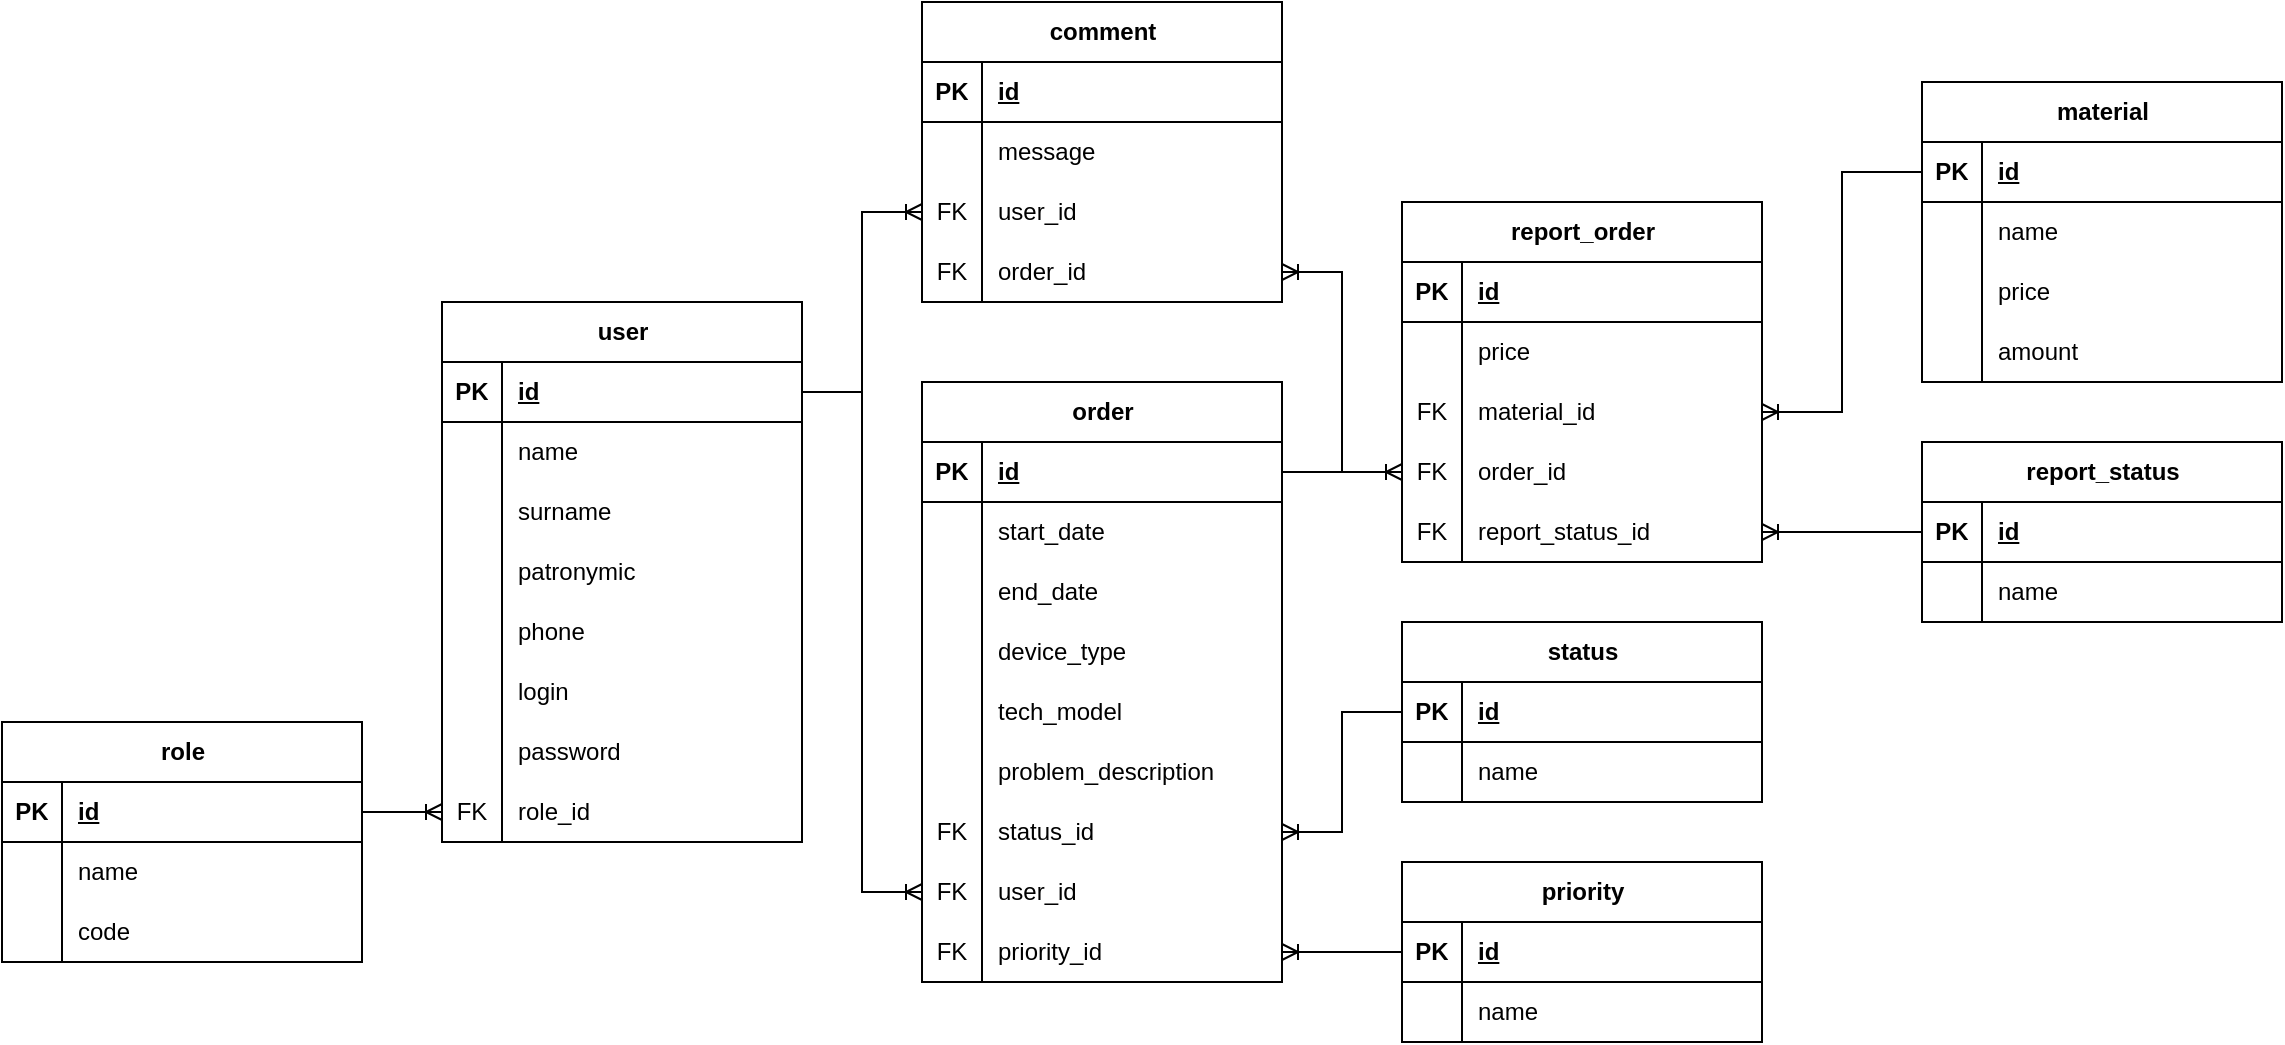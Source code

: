 <mxfile version="24.4.6" type="device" pages="3">
  <diagram id="Tg3g7S5Jcqq7kGiZQCCC" name="Логическая модель (ER)">
    <mxGraphModel dx="3037" dy="3084" grid="1" gridSize="10" guides="1" tooltips="1" connect="1" arrows="1" fold="1" page="1" pageScale="1" pageWidth="827" pageHeight="1169" math="0" shadow="0">
      <root>
        <mxCell id="0" />
        <mxCell id="1" parent="0" />
        <mxCell id="dqAtnIHSte1YufDKMeZw-130" value="user" style="shape=table;startSize=30;container=1;collapsible=1;childLayout=tableLayout;fixedRows=1;rowLines=0;fontStyle=1;align=center;resizeLast=1;html=1;" vertex="1" parent="1">
          <mxGeometry x="-1220" y="-1920" width="180" height="270.0" as="geometry" />
        </mxCell>
        <mxCell id="dqAtnIHSte1YufDKMeZw-131" value="" style="shape=tableRow;horizontal=0;startSize=0;swimlaneHead=0;swimlaneBody=0;fillColor=none;collapsible=0;dropTarget=0;points=[[0,0.5],[1,0.5]];portConstraint=eastwest;top=0;left=0;right=0;bottom=1;" vertex="1" parent="dqAtnIHSte1YufDKMeZw-130">
          <mxGeometry y="30" width="180" height="30" as="geometry" />
        </mxCell>
        <mxCell id="dqAtnIHSte1YufDKMeZw-132" value="PK" style="shape=partialRectangle;connectable=0;fillColor=none;top=0;left=0;bottom=0;right=0;fontStyle=1;overflow=hidden;whiteSpace=wrap;html=1;" vertex="1" parent="dqAtnIHSte1YufDKMeZw-131">
          <mxGeometry width="30" height="30" as="geometry">
            <mxRectangle width="30" height="30" as="alternateBounds" />
          </mxGeometry>
        </mxCell>
        <mxCell id="dqAtnIHSte1YufDKMeZw-133" value="id" style="shape=partialRectangle;connectable=0;fillColor=none;top=0;left=0;bottom=0;right=0;align=left;spacingLeft=6;fontStyle=5;overflow=hidden;whiteSpace=wrap;html=1;" vertex="1" parent="dqAtnIHSte1YufDKMeZw-131">
          <mxGeometry x="30" width="150" height="30" as="geometry">
            <mxRectangle width="150" height="30" as="alternateBounds" />
          </mxGeometry>
        </mxCell>
        <mxCell id="dqAtnIHSte1YufDKMeZw-134" value="" style="shape=tableRow;horizontal=0;startSize=0;swimlaneHead=0;swimlaneBody=0;fillColor=none;collapsible=0;dropTarget=0;points=[[0,0.5],[1,0.5]];portConstraint=eastwest;top=0;left=0;right=0;bottom=0;" vertex="1" parent="dqAtnIHSte1YufDKMeZw-130">
          <mxGeometry y="60" width="180" height="30" as="geometry" />
        </mxCell>
        <mxCell id="dqAtnIHSte1YufDKMeZw-135" value="" style="shape=partialRectangle;connectable=0;fillColor=none;top=0;left=0;bottom=0;right=0;editable=1;overflow=hidden;whiteSpace=wrap;html=1;" vertex="1" parent="dqAtnIHSte1YufDKMeZw-134">
          <mxGeometry width="30" height="30" as="geometry">
            <mxRectangle width="30" height="30" as="alternateBounds" />
          </mxGeometry>
        </mxCell>
        <mxCell id="dqAtnIHSte1YufDKMeZw-136" value="name" style="shape=partialRectangle;connectable=0;fillColor=none;top=0;left=0;bottom=0;right=0;align=left;spacingLeft=6;overflow=hidden;whiteSpace=wrap;html=1;" vertex="1" parent="dqAtnIHSte1YufDKMeZw-134">
          <mxGeometry x="30" width="150" height="30" as="geometry">
            <mxRectangle width="150" height="30" as="alternateBounds" />
          </mxGeometry>
        </mxCell>
        <mxCell id="dqAtnIHSte1YufDKMeZw-137" value="" style="shape=tableRow;horizontal=0;startSize=0;swimlaneHead=0;swimlaneBody=0;fillColor=none;collapsible=0;dropTarget=0;points=[[0,0.5],[1,0.5]];portConstraint=eastwest;top=0;left=0;right=0;bottom=0;" vertex="1" parent="dqAtnIHSte1YufDKMeZw-130">
          <mxGeometry y="90" width="180" height="30" as="geometry" />
        </mxCell>
        <mxCell id="dqAtnIHSte1YufDKMeZw-138" value="" style="shape=partialRectangle;connectable=0;fillColor=none;top=0;left=0;bottom=0;right=0;editable=1;overflow=hidden;whiteSpace=wrap;html=1;" vertex="1" parent="dqAtnIHSte1YufDKMeZw-137">
          <mxGeometry width="30" height="30" as="geometry">
            <mxRectangle width="30" height="30" as="alternateBounds" />
          </mxGeometry>
        </mxCell>
        <mxCell id="dqAtnIHSte1YufDKMeZw-139" value="surname" style="shape=partialRectangle;connectable=0;fillColor=none;top=0;left=0;bottom=0;right=0;align=left;spacingLeft=6;overflow=hidden;whiteSpace=wrap;html=1;" vertex="1" parent="dqAtnIHSte1YufDKMeZw-137">
          <mxGeometry x="30" width="150" height="30" as="geometry">
            <mxRectangle width="150" height="30" as="alternateBounds" />
          </mxGeometry>
        </mxCell>
        <mxCell id="dqAtnIHSte1YufDKMeZw-140" value="" style="shape=tableRow;horizontal=0;startSize=0;swimlaneHead=0;swimlaneBody=0;fillColor=none;collapsible=0;dropTarget=0;points=[[0,0.5],[1,0.5]];portConstraint=eastwest;top=0;left=0;right=0;bottom=0;" vertex="1" parent="dqAtnIHSte1YufDKMeZw-130">
          <mxGeometry y="120" width="180" height="30" as="geometry" />
        </mxCell>
        <mxCell id="dqAtnIHSte1YufDKMeZw-141" value="" style="shape=partialRectangle;connectable=0;fillColor=none;top=0;left=0;bottom=0;right=0;editable=1;overflow=hidden;whiteSpace=wrap;html=1;" vertex="1" parent="dqAtnIHSte1YufDKMeZw-140">
          <mxGeometry width="30" height="30" as="geometry">
            <mxRectangle width="30" height="30" as="alternateBounds" />
          </mxGeometry>
        </mxCell>
        <mxCell id="dqAtnIHSte1YufDKMeZw-142" value="patronymic" style="shape=partialRectangle;connectable=0;fillColor=none;top=0;left=0;bottom=0;right=0;align=left;spacingLeft=6;overflow=hidden;whiteSpace=wrap;html=1;" vertex="1" parent="dqAtnIHSte1YufDKMeZw-140">
          <mxGeometry x="30" width="150" height="30" as="geometry">
            <mxRectangle width="150" height="30" as="alternateBounds" />
          </mxGeometry>
        </mxCell>
        <mxCell id="dqAtnIHSte1YufDKMeZw-143" style="shape=tableRow;horizontal=0;startSize=0;swimlaneHead=0;swimlaneBody=0;fillColor=none;collapsible=0;dropTarget=0;points=[[0,0.5],[1,0.5]];portConstraint=eastwest;top=0;left=0;right=0;bottom=0;" vertex="1" parent="dqAtnIHSte1YufDKMeZw-130">
          <mxGeometry y="150" width="180" height="30" as="geometry" />
        </mxCell>
        <mxCell id="dqAtnIHSte1YufDKMeZw-144" style="shape=partialRectangle;connectable=0;fillColor=none;top=0;left=0;bottom=0;right=0;editable=1;overflow=hidden;whiteSpace=wrap;html=1;" vertex="1" parent="dqAtnIHSte1YufDKMeZw-143">
          <mxGeometry width="30" height="30" as="geometry">
            <mxRectangle width="30" height="30" as="alternateBounds" />
          </mxGeometry>
        </mxCell>
        <mxCell id="dqAtnIHSte1YufDKMeZw-145" value="phone" style="shape=partialRectangle;connectable=0;fillColor=none;top=0;left=0;bottom=0;right=0;align=left;spacingLeft=6;overflow=hidden;whiteSpace=wrap;html=1;" vertex="1" parent="dqAtnIHSte1YufDKMeZw-143">
          <mxGeometry x="30" width="150" height="30" as="geometry">
            <mxRectangle width="150" height="30" as="alternateBounds" />
          </mxGeometry>
        </mxCell>
        <mxCell id="dqAtnIHSte1YufDKMeZw-158" style="shape=tableRow;horizontal=0;startSize=0;swimlaneHead=0;swimlaneBody=0;fillColor=none;collapsible=0;dropTarget=0;points=[[0,0.5],[1,0.5]];portConstraint=eastwest;top=0;left=0;right=0;bottom=0;" vertex="1" parent="dqAtnIHSte1YufDKMeZw-130">
          <mxGeometry y="180" width="180" height="30" as="geometry" />
        </mxCell>
        <mxCell id="dqAtnIHSte1YufDKMeZw-159" style="shape=partialRectangle;connectable=0;fillColor=none;top=0;left=0;bottom=0;right=0;editable=1;overflow=hidden;whiteSpace=wrap;html=1;" vertex="1" parent="dqAtnIHSte1YufDKMeZw-158">
          <mxGeometry width="30" height="30" as="geometry">
            <mxRectangle width="30" height="30" as="alternateBounds" />
          </mxGeometry>
        </mxCell>
        <mxCell id="dqAtnIHSte1YufDKMeZw-160" value="login" style="shape=partialRectangle;connectable=0;fillColor=none;top=0;left=0;bottom=0;right=0;align=left;spacingLeft=6;overflow=hidden;whiteSpace=wrap;html=1;" vertex="1" parent="dqAtnIHSte1YufDKMeZw-158">
          <mxGeometry x="30" width="150" height="30" as="geometry">
            <mxRectangle width="150" height="30" as="alternateBounds" />
          </mxGeometry>
        </mxCell>
        <mxCell id="dqAtnIHSte1YufDKMeZw-149" style="shape=tableRow;horizontal=0;startSize=0;swimlaneHead=0;swimlaneBody=0;fillColor=none;collapsible=0;dropTarget=0;points=[[0,0.5],[1,0.5]];portConstraint=eastwest;top=0;left=0;right=0;bottom=0;" vertex="1" parent="dqAtnIHSte1YufDKMeZw-130">
          <mxGeometry y="210" width="180" height="30" as="geometry" />
        </mxCell>
        <mxCell id="dqAtnIHSte1YufDKMeZw-150" style="shape=partialRectangle;connectable=0;fillColor=none;top=0;left=0;bottom=0;right=0;editable=1;overflow=hidden;whiteSpace=wrap;html=1;" vertex="1" parent="dqAtnIHSte1YufDKMeZw-149">
          <mxGeometry width="30" height="30" as="geometry">
            <mxRectangle width="30" height="30" as="alternateBounds" />
          </mxGeometry>
        </mxCell>
        <mxCell id="dqAtnIHSte1YufDKMeZw-151" value="password" style="shape=partialRectangle;connectable=0;fillColor=none;top=0;left=0;bottom=0;right=0;align=left;spacingLeft=6;overflow=hidden;whiteSpace=wrap;html=1;" vertex="1" parent="dqAtnIHSte1YufDKMeZw-149">
          <mxGeometry x="30" width="150" height="30" as="geometry">
            <mxRectangle width="150" height="30" as="alternateBounds" />
          </mxGeometry>
        </mxCell>
        <mxCell id="dqAtnIHSte1YufDKMeZw-152" style="shape=tableRow;horizontal=0;startSize=0;swimlaneHead=0;swimlaneBody=0;fillColor=none;collapsible=0;dropTarget=0;points=[[0,0.5],[1,0.5]];portConstraint=eastwest;top=0;left=0;right=0;bottom=0;" vertex="1" parent="dqAtnIHSte1YufDKMeZw-130">
          <mxGeometry y="240" width="180" height="30" as="geometry" />
        </mxCell>
        <mxCell id="dqAtnIHSte1YufDKMeZw-153" value="FK" style="shape=partialRectangle;connectable=0;fillColor=none;top=0;left=0;bottom=0;right=0;editable=1;overflow=hidden;whiteSpace=wrap;html=1;" vertex="1" parent="dqAtnIHSte1YufDKMeZw-152">
          <mxGeometry width="30" height="30" as="geometry">
            <mxRectangle width="30" height="30" as="alternateBounds" />
          </mxGeometry>
        </mxCell>
        <mxCell id="dqAtnIHSte1YufDKMeZw-154" value="role_id" style="shape=partialRectangle;connectable=0;fillColor=none;top=0;left=0;bottom=0;right=0;align=left;spacingLeft=6;overflow=hidden;whiteSpace=wrap;html=1;" vertex="1" parent="dqAtnIHSte1YufDKMeZw-152">
          <mxGeometry x="30" width="150" height="30" as="geometry">
            <mxRectangle width="150" height="30" as="alternateBounds" />
          </mxGeometry>
        </mxCell>
        <mxCell id="dqAtnIHSte1YufDKMeZw-161" value="role" style="shape=table;startSize=30;container=1;collapsible=1;childLayout=tableLayout;fixedRows=1;rowLines=0;fontStyle=1;align=center;resizeLast=1;html=1;" vertex="1" parent="1">
          <mxGeometry x="-1440" y="-1710" width="180" height="120" as="geometry" />
        </mxCell>
        <mxCell id="dqAtnIHSte1YufDKMeZw-162" value="" style="shape=tableRow;horizontal=0;startSize=0;swimlaneHead=0;swimlaneBody=0;fillColor=none;collapsible=0;dropTarget=0;points=[[0,0.5],[1,0.5]];portConstraint=eastwest;top=0;left=0;right=0;bottom=1;" vertex="1" parent="dqAtnIHSte1YufDKMeZw-161">
          <mxGeometry y="30" width="180" height="30" as="geometry" />
        </mxCell>
        <mxCell id="dqAtnIHSte1YufDKMeZw-163" value="PK" style="shape=partialRectangle;connectable=0;fillColor=none;top=0;left=0;bottom=0;right=0;fontStyle=1;overflow=hidden;whiteSpace=wrap;html=1;" vertex="1" parent="dqAtnIHSte1YufDKMeZw-162">
          <mxGeometry width="30" height="30" as="geometry">
            <mxRectangle width="30" height="30" as="alternateBounds" />
          </mxGeometry>
        </mxCell>
        <mxCell id="dqAtnIHSte1YufDKMeZw-164" value="id" style="shape=partialRectangle;connectable=0;fillColor=none;top=0;left=0;bottom=0;right=0;align=left;spacingLeft=6;fontStyle=5;overflow=hidden;whiteSpace=wrap;html=1;" vertex="1" parent="dqAtnIHSte1YufDKMeZw-162">
          <mxGeometry x="30" width="150" height="30" as="geometry">
            <mxRectangle width="150" height="30" as="alternateBounds" />
          </mxGeometry>
        </mxCell>
        <mxCell id="dqAtnIHSte1YufDKMeZw-165" value="" style="shape=tableRow;horizontal=0;startSize=0;swimlaneHead=0;swimlaneBody=0;fillColor=none;collapsible=0;dropTarget=0;points=[[0,0.5],[1,0.5]];portConstraint=eastwest;top=0;left=0;right=0;bottom=0;" vertex="1" parent="dqAtnIHSte1YufDKMeZw-161">
          <mxGeometry y="60" width="180" height="30" as="geometry" />
        </mxCell>
        <mxCell id="dqAtnIHSte1YufDKMeZw-166" value="" style="shape=partialRectangle;connectable=0;fillColor=none;top=0;left=0;bottom=0;right=0;editable=1;overflow=hidden;whiteSpace=wrap;html=1;" vertex="1" parent="dqAtnIHSte1YufDKMeZw-165">
          <mxGeometry width="30" height="30" as="geometry">
            <mxRectangle width="30" height="30" as="alternateBounds" />
          </mxGeometry>
        </mxCell>
        <mxCell id="dqAtnIHSte1YufDKMeZw-167" value="name" style="shape=partialRectangle;connectable=0;fillColor=none;top=0;left=0;bottom=0;right=0;align=left;spacingLeft=6;overflow=hidden;whiteSpace=wrap;html=1;" vertex="1" parent="dqAtnIHSte1YufDKMeZw-165">
          <mxGeometry x="30" width="150" height="30" as="geometry">
            <mxRectangle width="150" height="30" as="alternateBounds" />
          </mxGeometry>
        </mxCell>
        <mxCell id="dqAtnIHSte1YufDKMeZw-168" style="shape=tableRow;horizontal=0;startSize=0;swimlaneHead=0;swimlaneBody=0;fillColor=none;collapsible=0;dropTarget=0;points=[[0,0.5],[1,0.5]];portConstraint=eastwest;top=0;left=0;right=0;bottom=0;" vertex="1" parent="dqAtnIHSte1YufDKMeZw-161">
          <mxGeometry y="90" width="180" height="30" as="geometry" />
        </mxCell>
        <mxCell id="dqAtnIHSte1YufDKMeZw-169" style="shape=partialRectangle;connectable=0;fillColor=none;top=0;left=0;bottom=0;right=0;editable=1;overflow=hidden;whiteSpace=wrap;html=1;" vertex="1" parent="dqAtnIHSte1YufDKMeZw-168">
          <mxGeometry width="30" height="30" as="geometry">
            <mxRectangle width="30" height="30" as="alternateBounds" />
          </mxGeometry>
        </mxCell>
        <mxCell id="dqAtnIHSte1YufDKMeZw-170" value="code" style="shape=partialRectangle;connectable=0;fillColor=none;top=0;left=0;bottom=0;right=0;align=left;spacingLeft=6;overflow=hidden;whiteSpace=wrap;html=1;" vertex="1" parent="dqAtnIHSte1YufDKMeZw-168">
          <mxGeometry x="30" width="150" height="30" as="geometry">
            <mxRectangle width="150" height="30" as="alternateBounds" />
          </mxGeometry>
        </mxCell>
        <mxCell id="dqAtnIHSte1YufDKMeZw-171" value="comment" style="shape=table;startSize=30;container=1;collapsible=1;childLayout=tableLayout;fixedRows=1;rowLines=0;fontStyle=1;align=center;resizeLast=1;html=1;" vertex="1" parent="1">
          <mxGeometry x="-980" y="-2070" width="180" height="150" as="geometry" />
        </mxCell>
        <mxCell id="dqAtnIHSte1YufDKMeZw-172" value="" style="shape=tableRow;horizontal=0;startSize=0;swimlaneHead=0;swimlaneBody=0;fillColor=none;collapsible=0;dropTarget=0;points=[[0,0.5],[1,0.5]];portConstraint=eastwest;top=0;left=0;right=0;bottom=1;" vertex="1" parent="dqAtnIHSte1YufDKMeZw-171">
          <mxGeometry y="30" width="180" height="30" as="geometry" />
        </mxCell>
        <mxCell id="dqAtnIHSte1YufDKMeZw-173" value="PK" style="shape=partialRectangle;connectable=0;fillColor=none;top=0;left=0;bottom=0;right=0;fontStyle=1;overflow=hidden;whiteSpace=wrap;html=1;" vertex="1" parent="dqAtnIHSte1YufDKMeZw-172">
          <mxGeometry width="30" height="30" as="geometry">
            <mxRectangle width="30" height="30" as="alternateBounds" />
          </mxGeometry>
        </mxCell>
        <mxCell id="dqAtnIHSte1YufDKMeZw-174" value="id" style="shape=partialRectangle;connectable=0;fillColor=none;top=0;left=0;bottom=0;right=0;align=left;spacingLeft=6;fontStyle=5;overflow=hidden;whiteSpace=wrap;html=1;" vertex="1" parent="dqAtnIHSte1YufDKMeZw-172">
          <mxGeometry x="30" width="150" height="30" as="geometry">
            <mxRectangle width="150" height="30" as="alternateBounds" />
          </mxGeometry>
        </mxCell>
        <mxCell id="dqAtnIHSte1YufDKMeZw-175" value="" style="shape=tableRow;horizontal=0;startSize=0;swimlaneHead=0;swimlaneBody=0;fillColor=none;collapsible=0;dropTarget=0;points=[[0,0.5],[1,0.5]];portConstraint=eastwest;top=0;left=0;right=0;bottom=0;" vertex="1" parent="dqAtnIHSte1YufDKMeZw-171">
          <mxGeometry y="60" width="180" height="30" as="geometry" />
        </mxCell>
        <mxCell id="dqAtnIHSte1YufDKMeZw-176" value="" style="shape=partialRectangle;connectable=0;fillColor=none;top=0;left=0;bottom=0;right=0;editable=1;overflow=hidden;whiteSpace=wrap;html=1;" vertex="1" parent="dqAtnIHSte1YufDKMeZw-175">
          <mxGeometry width="30" height="30" as="geometry">
            <mxRectangle width="30" height="30" as="alternateBounds" />
          </mxGeometry>
        </mxCell>
        <mxCell id="dqAtnIHSte1YufDKMeZw-177" value="message" style="shape=partialRectangle;connectable=0;fillColor=none;top=0;left=0;bottom=0;right=0;align=left;spacingLeft=6;overflow=hidden;whiteSpace=wrap;html=1;" vertex="1" parent="dqAtnIHSte1YufDKMeZw-175">
          <mxGeometry x="30" width="150" height="30" as="geometry">
            <mxRectangle width="150" height="30" as="alternateBounds" />
          </mxGeometry>
        </mxCell>
        <mxCell id="dqAtnIHSte1YufDKMeZw-181" value="" style="shape=tableRow;horizontal=0;startSize=0;swimlaneHead=0;swimlaneBody=0;fillColor=none;collapsible=0;dropTarget=0;points=[[0,0.5],[1,0.5]];portConstraint=eastwest;top=0;left=0;right=0;bottom=0;" vertex="1" parent="dqAtnIHSte1YufDKMeZw-171">
          <mxGeometry y="90" width="180" height="30" as="geometry" />
        </mxCell>
        <mxCell id="dqAtnIHSte1YufDKMeZw-182" value="FK" style="shape=partialRectangle;connectable=0;fillColor=none;top=0;left=0;bottom=0;right=0;editable=1;overflow=hidden;whiteSpace=wrap;html=1;" vertex="1" parent="dqAtnIHSte1YufDKMeZw-181">
          <mxGeometry width="30" height="30" as="geometry">
            <mxRectangle width="30" height="30" as="alternateBounds" />
          </mxGeometry>
        </mxCell>
        <mxCell id="dqAtnIHSte1YufDKMeZw-183" value="user_id" style="shape=partialRectangle;connectable=0;fillColor=none;top=0;left=0;bottom=0;right=0;align=left;spacingLeft=6;overflow=hidden;whiteSpace=wrap;html=1;" vertex="1" parent="dqAtnIHSte1YufDKMeZw-181">
          <mxGeometry x="30" width="150" height="30" as="geometry">
            <mxRectangle width="150" height="30" as="alternateBounds" />
          </mxGeometry>
        </mxCell>
        <mxCell id="dqAtnIHSte1YufDKMeZw-178" value="" style="shape=tableRow;horizontal=0;startSize=0;swimlaneHead=0;swimlaneBody=0;fillColor=none;collapsible=0;dropTarget=0;points=[[0,0.5],[1,0.5]];portConstraint=eastwest;top=0;left=0;right=0;bottom=0;" vertex="1" parent="dqAtnIHSte1YufDKMeZw-171">
          <mxGeometry y="120" width="180" height="30" as="geometry" />
        </mxCell>
        <mxCell id="dqAtnIHSte1YufDKMeZw-179" value="FK" style="shape=partialRectangle;connectable=0;fillColor=none;top=0;left=0;bottom=0;right=0;editable=1;overflow=hidden;whiteSpace=wrap;html=1;" vertex="1" parent="dqAtnIHSte1YufDKMeZw-178">
          <mxGeometry width="30" height="30" as="geometry">
            <mxRectangle width="30" height="30" as="alternateBounds" />
          </mxGeometry>
        </mxCell>
        <mxCell id="dqAtnIHSte1YufDKMeZw-180" value="order_id" style="shape=partialRectangle;connectable=0;fillColor=none;top=0;left=0;bottom=0;right=0;align=left;spacingLeft=6;overflow=hidden;whiteSpace=wrap;html=1;" vertex="1" parent="dqAtnIHSte1YufDKMeZw-178">
          <mxGeometry x="30" width="150" height="30" as="geometry">
            <mxRectangle width="150" height="30" as="alternateBounds" />
          </mxGeometry>
        </mxCell>
        <mxCell id="dqAtnIHSte1YufDKMeZw-184" value="order" style="shape=table;startSize=30;container=1;collapsible=1;childLayout=tableLayout;fixedRows=1;rowLines=0;fontStyle=1;align=center;resizeLast=1;html=1;" vertex="1" parent="1">
          <mxGeometry x="-980" y="-1880" width="180" height="300" as="geometry" />
        </mxCell>
        <mxCell id="dqAtnIHSte1YufDKMeZw-185" value="" style="shape=tableRow;horizontal=0;startSize=0;swimlaneHead=0;swimlaneBody=0;fillColor=none;collapsible=0;dropTarget=0;points=[[0,0.5],[1,0.5]];portConstraint=eastwest;top=0;left=0;right=0;bottom=1;" vertex="1" parent="dqAtnIHSte1YufDKMeZw-184">
          <mxGeometry y="30" width="180" height="30" as="geometry" />
        </mxCell>
        <mxCell id="dqAtnIHSte1YufDKMeZw-186" value="PK" style="shape=partialRectangle;connectable=0;fillColor=none;top=0;left=0;bottom=0;right=0;fontStyle=1;overflow=hidden;whiteSpace=wrap;html=1;" vertex="1" parent="dqAtnIHSte1YufDKMeZw-185">
          <mxGeometry width="30" height="30" as="geometry">
            <mxRectangle width="30" height="30" as="alternateBounds" />
          </mxGeometry>
        </mxCell>
        <mxCell id="dqAtnIHSte1YufDKMeZw-187" value="id" style="shape=partialRectangle;connectable=0;fillColor=none;top=0;left=0;bottom=0;right=0;align=left;spacingLeft=6;fontStyle=5;overflow=hidden;whiteSpace=wrap;html=1;" vertex="1" parent="dqAtnIHSte1YufDKMeZw-185">
          <mxGeometry x="30" width="150" height="30" as="geometry">
            <mxRectangle width="150" height="30" as="alternateBounds" />
          </mxGeometry>
        </mxCell>
        <mxCell id="dqAtnIHSte1YufDKMeZw-188" value="" style="shape=tableRow;horizontal=0;startSize=0;swimlaneHead=0;swimlaneBody=0;fillColor=none;collapsible=0;dropTarget=0;points=[[0,0.5],[1,0.5]];portConstraint=eastwest;top=0;left=0;right=0;bottom=0;" vertex="1" parent="dqAtnIHSte1YufDKMeZw-184">
          <mxGeometry y="60" width="180" height="30" as="geometry" />
        </mxCell>
        <mxCell id="dqAtnIHSte1YufDKMeZw-189" value="" style="shape=partialRectangle;connectable=0;fillColor=none;top=0;left=0;bottom=0;right=0;editable=1;overflow=hidden;whiteSpace=wrap;html=1;" vertex="1" parent="dqAtnIHSte1YufDKMeZw-188">
          <mxGeometry width="30" height="30" as="geometry">
            <mxRectangle width="30" height="30" as="alternateBounds" />
          </mxGeometry>
        </mxCell>
        <mxCell id="dqAtnIHSte1YufDKMeZw-190" value="start_date" style="shape=partialRectangle;connectable=0;fillColor=none;top=0;left=0;bottom=0;right=0;align=left;spacingLeft=6;overflow=hidden;whiteSpace=wrap;html=1;" vertex="1" parent="dqAtnIHSte1YufDKMeZw-188">
          <mxGeometry x="30" width="150" height="30" as="geometry">
            <mxRectangle width="150" height="30" as="alternateBounds" />
          </mxGeometry>
        </mxCell>
        <mxCell id="dqAtnIHSte1YufDKMeZw-203" style="shape=tableRow;horizontal=0;startSize=0;swimlaneHead=0;swimlaneBody=0;fillColor=none;collapsible=0;dropTarget=0;points=[[0,0.5],[1,0.5]];portConstraint=eastwest;top=0;left=0;right=0;bottom=0;" vertex="1" parent="dqAtnIHSte1YufDKMeZw-184">
          <mxGeometry y="90" width="180" height="30" as="geometry" />
        </mxCell>
        <mxCell id="dqAtnIHSte1YufDKMeZw-204" style="shape=partialRectangle;connectable=0;fillColor=none;top=0;left=0;bottom=0;right=0;editable=1;overflow=hidden;whiteSpace=wrap;html=1;" vertex="1" parent="dqAtnIHSte1YufDKMeZw-203">
          <mxGeometry width="30" height="30" as="geometry">
            <mxRectangle width="30" height="30" as="alternateBounds" />
          </mxGeometry>
        </mxCell>
        <mxCell id="dqAtnIHSte1YufDKMeZw-205" value="end_date" style="shape=partialRectangle;connectable=0;fillColor=none;top=0;left=0;bottom=0;right=0;align=left;spacingLeft=6;overflow=hidden;whiteSpace=wrap;html=1;" vertex="1" parent="dqAtnIHSte1YufDKMeZw-203">
          <mxGeometry x="30" width="150" height="30" as="geometry">
            <mxRectangle width="150" height="30" as="alternateBounds" />
          </mxGeometry>
        </mxCell>
        <mxCell id="dqAtnIHSte1YufDKMeZw-292" style="shape=tableRow;horizontal=0;startSize=0;swimlaneHead=0;swimlaneBody=0;fillColor=none;collapsible=0;dropTarget=0;points=[[0,0.5],[1,0.5]];portConstraint=eastwest;top=0;left=0;right=0;bottom=0;" vertex="1" parent="dqAtnIHSte1YufDKMeZw-184">
          <mxGeometry y="120" width="180" height="30" as="geometry" />
        </mxCell>
        <mxCell id="dqAtnIHSte1YufDKMeZw-293" style="shape=partialRectangle;connectable=0;fillColor=none;top=0;left=0;bottom=0;right=0;editable=1;overflow=hidden;whiteSpace=wrap;html=1;" vertex="1" parent="dqAtnIHSte1YufDKMeZw-292">
          <mxGeometry width="30" height="30" as="geometry">
            <mxRectangle width="30" height="30" as="alternateBounds" />
          </mxGeometry>
        </mxCell>
        <mxCell id="dqAtnIHSte1YufDKMeZw-294" value="device_type" style="shape=partialRectangle;connectable=0;fillColor=none;top=0;left=0;bottom=0;right=0;align=left;spacingLeft=6;overflow=hidden;whiteSpace=wrap;html=1;" vertex="1" parent="dqAtnIHSte1YufDKMeZw-292">
          <mxGeometry x="30" width="150" height="30" as="geometry">
            <mxRectangle width="150" height="30" as="alternateBounds" />
          </mxGeometry>
        </mxCell>
        <mxCell id="dqAtnIHSte1YufDKMeZw-194" value="" style="shape=tableRow;horizontal=0;startSize=0;swimlaneHead=0;swimlaneBody=0;fillColor=none;collapsible=0;dropTarget=0;points=[[0,0.5],[1,0.5]];portConstraint=eastwest;top=0;left=0;right=0;bottom=0;" vertex="1" parent="dqAtnIHSte1YufDKMeZw-184">
          <mxGeometry y="150" width="180" height="30" as="geometry" />
        </mxCell>
        <mxCell id="dqAtnIHSte1YufDKMeZw-195" value="" style="shape=partialRectangle;connectable=0;fillColor=none;top=0;left=0;bottom=0;right=0;editable=1;overflow=hidden;whiteSpace=wrap;html=1;" vertex="1" parent="dqAtnIHSte1YufDKMeZw-194">
          <mxGeometry width="30" height="30" as="geometry">
            <mxRectangle width="30" height="30" as="alternateBounds" />
          </mxGeometry>
        </mxCell>
        <mxCell id="dqAtnIHSte1YufDKMeZw-196" value="tech_model" style="shape=partialRectangle;connectable=0;fillColor=none;top=0;left=0;bottom=0;right=0;align=left;spacingLeft=6;overflow=hidden;whiteSpace=wrap;html=1;" vertex="1" parent="dqAtnIHSte1YufDKMeZw-194">
          <mxGeometry x="30" width="150" height="30" as="geometry">
            <mxRectangle width="150" height="30" as="alternateBounds" />
          </mxGeometry>
        </mxCell>
        <mxCell id="dqAtnIHSte1YufDKMeZw-197" style="shape=tableRow;horizontal=0;startSize=0;swimlaneHead=0;swimlaneBody=0;fillColor=none;collapsible=0;dropTarget=0;points=[[0,0.5],[1,0.5]];portConstraint=eastwest;top=0;left=0;right=0;bottom=0;" vertex="1" parent="dqAtnIHSte1YufDKMeZw-184">
          <mxGeometry y="180" width="180" height="30" as="geometry" />
        </mxCell>
        <mxCell id="dqAtnIHSte1YufDKMeZw-198" style="shape=partialRectangle;connectable=0;fillColor=none;top=0;left=0;bottom=0;right=0;editable=1;overflow=hidden;whiteSpace=wrap;html=1;" vertex="1" parent="dqAtnIHSte1YufDKMeZw-197">
          <mxGeometry width="30" height="30" as="geometry">
            <mxRectangle width="30" height="30" as="alternateBounds" />
          </mxGeometry>
        </mxCell>
        <mxCell id="dqAtnIHSte1YufDKMeZw-199" value="problem_description" style="shape=partialRectangle;connectable=0;fillColor=none;top=0;left=0;bottom=0;right=0;align=left;spacingLeft=6;overflow=hidden;whiteSpace=wrap;html=1;" vertex="1" parent="dqAtnIHSte1YufDKMeZw-197">
          <mxGeometry x="30" width="150" height="30" as="geometry">
            <mxRectangle width="150" height="30" as="alternateBounds" />
          </mxGeometry>
        </mxCell>
        <mxCell id="dqAtnIHSte1YufDKMeZw-200" style="shape=tableRow;horizontal=0;startSize=0;swimlaneHead=0;swimlaneBody=0;fillColor=none;collapsible=0;dropTarget=0;points=[[0,0.5],[1,0.5]];portConstraint=eastwest;top=0;left=0;right=0;bottom=0;" vertex="1" parent="dqAtnIHSte1YufDKMeZw-184">
          <mxGeometry y="210" width="180" height="30" as="geometry" />
        </mxCell>
        <mxCell id="dqAtnIHSte1YufDKMeZw-201" value="FK" style="shape=partialRectangle;connectable=0;fillColor=none;top=0;left=0;bottom=0;right=0;editable=1;overflow=hidden;whiteSpace=wrap;html=1;" vertex="1" parent="dqAtnIHSte1YufDKMeZw-200">
          <mxGeometry width="30" height="30" as="geometry">
            <mxRectangle width="30" height="30" as="alternateBounds" />
          </mxGeometry>
        </mxCell>
        <mxCell id="dqAtnIHSte1YufDKMeZw-202" value="status_id" style="shape=partialRectangle;connectable=0;fillColor=none;top=0;left=0;bottom=0;right=0;align=left;spacingLeft=6;overflow=hidden;whiteSpace=wrap;html=1;" vertex="1" parent="dqAtnIHSte1YufDKMeZw-200">
          <mxGeometry x="30" width="150" height="30" as="geometry">
            <mxRectangle width="150" height="30" as="alternateBounds" />
          </mxGeometry>
        </mxCell>
        <mxCell id="dqAtnIHSte1YufDKMeZw-206" style="shape=tableRow;horizontal=0;startSize=0;swimlaneHead=0;swimlaneBody=0;fillColor=none;collapsible=0;dropTarget=0;points=[[0,0.5],[1,0.5]];portConstraint=eastwest;top=0;left=0;right=0;bottom=0;" vertex="1" parent="dqAtnIHSte1YufDKMeZw-184">
          <mxGeometry y="240" width="180" height="30" as="geometry" />
        </mxCell>
        <mxCell id="dqAtnIHSte1YufDKMeZw-207" value="FK" style="shape=partialRectangle;connectable=0;fillColor=none;top=0;left=0;bottom=0;right=0;editable=1;overflow=hidden;whiteSpace=wrap;html=1;" vertex="1" parent="dqAtnIHSte1YufDKMeZw-206">
          <mxGeometry width="30" height="30" as="geometry">
            <mxRectangle width="30" height="30" as="alternateBounds" />
          </mxGeometry>
        </mxCell>
        <mxCell id="dqAtnIHSte1YufDKMeZw-208" value="user_id" style="shape=partialRectangle;connectable=0;fillColor=none;top=0;left=0;bottom=0;right=0;align=left;spacingLeft=6;overflow=hidden;whiteSpace=wrap;html=1;" vertex="1" parent="dqAtnIHSte1YufDKMeZw-206">
          <mxGeometry x="30" width="150" height="30" as="geometry">
            <mxRectangle width="150" height="30" as="alternateBounds" />
          </mxGeometry>
        </mxCell>
        <mxCell id="dqAtnIHSte1YufDKMeZw-209" style="shape=tableRow;horizontal=0;startSize=0;swimlaneHead=0;swimlaneBody=0;fillColor=none;collapsible=0;dropTarget=0;points=[[0,0.5],[1,0.5]];portConstraint=eastwest;top=0;left=0;right=0;bottom=0;" vertex="1" parent="dqAtnIHSte1YufDKMeZw-184">
          <mxGeometry y="270" width="180" height="30" as="geometry" />
        </mxCell>
        <mxCell id="dqAtnIHSte1YufDKMeZw-210" value="FK" style="shape=partialRectangle;connectable=0;fillColor=none;top=0;left=0;bottom=0;right=0;editable=1;overflow=hidden;whiteSpace=wrap;html=1;" vertex="1" parent="dqAtnIHSte1YufDKMeZw-209">
          <mxGeometry width="30" height="30" as="geometry">
            <mxRectangle width="30" height="30" as="alternateBounds" />
          </mxGeometry>
        </mxCell>
        <mxCell id="dqAtnIHSte1YufDKMeZw-211" value="priority_id" style="shape=partialRectangle;connectable=0;fillColor=none;top=0;left=0;bottom=0;right=0;align=left;spacingLeft=6;overflow=hidden;whiteSpace=wrap;html=1;" vertex="1" parent="dqAtnIHSte1YufDKMeZw-209">
          <mxGeometry x="30" width="150" height="30" as="geometry">
            <mxRectangle width="150" height="30" as="alternateBounds" />
          </mxGeometry>
        </mxCell>
        <mxCell id="dqAtnIHSte1YufDKMeZw-212" value="priority" style="shape=table;startSize=30;container=1;collapsible=1;childLayout=tableLayout;fixedRows=1;rowLines=0;fontStyle=1;align=center;resizeLast=1;html=1;" vertex="1" parent="1">
          <mxGeometry x="-740" y="-1640" width="180" height="90" as="geometry" />
        </mxCell>
        <mxCell id="dqAtnIHSte1YufDKMeZw-213" value="" style="shape=tableRow;horizontal=0;startSize=0;swimlaneHead=0;swimlaneBody=0;fillColor=none;collapsible=0;dropTarget=0;points=[[0,0.5],[1,0.5]];portConstraint=eastwest;top=0;left=0;right=0;bottom=1;" vertex="1" parent="dqAtnIHSte1YufDKMeZw-212">
          <mxGeometry y="30" width="180" height="30" as="geometry" />
        </mxCell>
        <mxCell id="dqAtnIHSte1YufDKMeZw-214" value="PK" style="shape=partialRectangle;connectable=0;fillColor=none;top=0;left=0;bottom=0;right=0;fontStyle=1;overflow=hidden;whiteSpace=wrap;html=1;" vertex="1" parent="dqAtnIHSte1YufDKMeZw-213">
          <mxGeometry width="30" height="30" as="geometry">
            <mxRectangle width="30" height="30" as="alternateBounds" />
          </mxGeometry>
        </mxCell>
        <mxCell id="dqAtnIHSte1YufDKMeZw-215" value="id" style="shape=partialRectangle;connectable=0;fillColor=none;top=0;left=0;bottom=0;right=0;align=left;spacingLeft=6;fontStyle=5;overflow=hidden;whiteSpace=wrap;html=1;" vertex="1" parent="dqAtnIHSte1YufDKMeZw-213">
          <mxGeometry x="30" width="150" height="30" as="geometry">
            <mxRectangle width="150" height="30" as="alternateBounds" />
          </mxGeometry>
        </mxCell>
        <mxCell id="dqAtnIHSte1YufDKMeZw-216" value="" style="shape=tableRow;horizontal=0;startSize=0;swimlaneHead=0;swimlaneBody=0;fillColor=none;collapsible=0;dropTarget=0;points=[[0,0.5],[1,0.5]];portConstraint=eastwest;top=0;left=0;right=0;bottom=0;" vertex="1" parent="dqAtnIHSte1YufDKMeZw-212">
          <mxGeometry y="60" width="180" height="30" as="geometry" />
        </mxCell>
        <mxCell id="dqAtnIHSte1YufDKMeZw-217" value="" style="shape=partialRectangle;connectable=0;fillColor=none;top=0;left=0;bottom=0;right=0;editable=1;overflow=hidden;whiteSpace=wrap;html=1;" vertex="1" parent="dqAtnIHSte1YufDKMeZw-216">
          <mxGeometry width="30" height="30" as="geometry">
            <mxRectangle width="30" height="30" as="alternateBounds" />
          </mxGeometry>
        </mxCell>
        <mxCell id="dqAtnIHSte1YufDKMeZw-218" value="name" style="shape=partialRectangle;connectable=0;fillColor=none;top=0;left=0;bottom=0;right=0;align=left;spacingLeft=6;overflow=hidden;whiteSpace=wrap;html=1;" vertex="1" parent="dqAtnIHSte1YufDKMeZw-216">
          <mxGeometry x="30" width="150" height="30" as="geometry">
            <mxRectangle width="150" height="30" as="alternateBounds" />
          </mxGeometry>
        </mxCell>
        <mxCell id="dqAtnIHSte1YufDKMeZw-219" value="status" style="shape=table;startSize=30;container=1;collapsible=1;childLayout=tableLayout;fixedRows=1;rowLines=0;fontStyle=1;align=center;resizeLast=1;html=1;" vertex="1" parent="1">
          <mxGeometry x="-740" y="-1760" width="180" height="90" as="geometry" />
        </mxCell>
        <mxCell id="dqAtnIHSte1YufDKMeZw-220" value="" style="shape=tableRow;horizontal=0;startSize=0;swimlaneHead=0;swimlaneBody=0;fillColor=none;collapsible=0;dropTarget=0;points=[[0,0.5],[1,0.5]];portConstraint=eastwest;top=0;left=0;right=0;bottom=1;" vertex="1" parent="dqAtnIHSte1YufDKMeZw-219">
          <mxGeometry y="30" width="180" height="30" as="geometry" />
        </mxCell>
        <mxCell id="dqAtnIHSte1YufDKMeZw-221" value="PK" style="shape=partialRectangle;connectable=0;fillColor=none;top=0;left=0;bottom=0;right=0;fontStyle=1;overflow=hidden;whiteSpace=wrap;html=1;" vertex="1" parent="dqAtnIHSte1YufDKMeZw-220">
          <mxGeometry width="30" height="30" as="geometry">
            <mxRectangle width="30" height="30" as="alternateBounds" />
          </mxGeometry>
        </mxCell>
        <mxCell id="dqAtnIHSte1YufDKMeZw-222" value="id" style="shape=partialRectangle;connectable=0;fillColor=none;top=0;left=0;bottom=0;right=0;align=left;spacingLeft=6;fontStyle=5;overflow=hidden;whiteSpace=wrap;html=1;" vertex="1" parent="dqAtnIHSte1YufDKMeZw-220">
          <mxGeometry x="30" width="150" height="30" as="geometry">
            <mxRectangle width="150" height="30" as="alternateBounds" />
          </mxGeometry>
        </mxCell>
        <mxCell id="dqAtnIHSte1YufDKMeZw-223" value="" style="shape=tableRow;horizontal=0;startSize=0;swimlaneHead=0;swimlaneBody=0;fillColor=none;collapsible=0;dropTarget=0;points=[[0,0.5],[1,0.5]];portConstraint=eastwest;top=0;left=0;right=0;bottom=0;" vertex="1" parent="dqAtnIHSte1YufDKMeZw-219">
          <mxGeometry y="60" width="180" height="30" as="geometry" />
        </mxCell>
        <mxCell id="dqAtnIHSte1YufDKMeZw-224" value="" style="shape=partialRectangle;connectable=0;fillColor=none;top=0;left=0;bottom=0;right=0;editable=1;overflow=hidden;whiteSpace=wrap;html=1;" vertex="1" parent="dqAtnIHSte1YufDKMeZw-223">
          <mxGeometry width="30" height="30" as="geometry">
            <mxRectangle width="30" height="30" as="alternateBounds" />
          </mxGeometry>
        </mxCell>
        <mxCell id="dqAtnIHSte1YufDKMeZw-225" value="name" style="shape=partialRectangle;connectable=0;fillColor=none;top=0;left=0;bottom=0;right=0;align=left;spacingLeft=6;overflow=hidden;whiteSpace=wrap;html=1;" vertex="1" parent="dqAtnIHSte1YufDKMeZw-223">
          <mxGeometry x="30" width="150" height="30" as="geometry">
            <mxRectangle width="150" height="30" as="alternateBounds" />
          </mxGeometry>
        </mxCell>
        <mxCell id="dqAtnIHSte1YufDKMeZw-268" value="report_order" style="shape=table;startSize=30;container=1;collapsible=1;childLayout=tableLayout;fixedRows=1;rowLines=0;fontStyle=1;align=center;resizeLast=1;html=1;" vertex="1" parent="1">
          <mxGeometry x="-740" y="-1970" width="180" height="180" as="geometry" />
        </mxCell>
        <mxCell id="dqAtnIHSte1YufDKMeZw-269" value="" style="shape=tableRow;horizontal=0;startSize=0;swimlaneHead=0;swimlaneBody=0;fillColor=none;collapsible=0;dropTarget=0;points=[[0,0.5],[1,0.5]];portConstraint=eastwest;top=0;left=0;right=0;bottom=1;" vertex="1" parent="dqAtnIHSte1YufDKMeZw-268">
          <mxGeometry y="30" width="180" height="30" as="geometry" />
        </mxCell>
        <mxCell id="dqAtnIHSte1YufDKMeZw-270" value="PK" style="shape=partialRectangle;connectable=0;fillColor=none;top=0;left=0;bottom=0;right=0;fontStyle=1;overflow=hidden;whiteSpace=wrap;html=1;" vertex="1" parent="dqAtnIHSte1YufDKMeZw-269">
          <mxGeometry width="30" height="30" as="geometry">
            <mxRectangle width="30" height="30" as="alternateBounds" />
          </mxGeometry>
        </mxCell>
        <mxCell id="dqAtnIHSte1YufDKMeZw-271" value="id" style="shape=partialRectangle;connectable=0;fillColor=none;top=0;left=0;bottom=0;right=0;align=left;spacingLeft=6;fontStyle=5;overflow=hidden;whiteSpace=wrap;html=1;" vertex="1" parent="dqAtnIHSte1YufDKMeZw-269">
          <mxGeometry x="30" width="150" height="30" as="geometry">
            <mxRectangle width="150" height="30" as="alternateBounds" />
          </mxGeometry>
        </mxCell>
        <mxCell id="dqAtnIHSte1YufDKMeZw-345" style="shape=tableRow;horizontal=0;startSize=0;swimlaneHead=0;swimlaneBody=0;fillColor=none;collapsible=0;dropTarget=0;points=[[0,0.5],[1,0.5]];portConstraint=eastwest;top=0;left=0;right=0;bottom=0;" vertex="1" parent="dqAtnIHSte1YufDKMeZw-268">
          <mxGeometry y="60" width="180" height="30" as="geometry" />
        </mxCell>
        <mxCell id="dqAtnIHSte1YufDKMeZw-346" style="shape=partialRectangle;connectable=0;fillColor=none;top=0;left=0;bottom=0;right=0;editable=1;overflow=hidden;whiteSpace=wrap;html=1;" vertex="1" parent="dqAtnIHSte1YufDKMeZw-345">
          <mxGeometry width="30" height="30" as="geometry">
            <mxRectangle width="30" height="30" as="alternateBounds" />
          </mxGeometry>
        </mxCell>
        <mxCell id="dqAtnIHSte1YufDKMeZw-347" value="price" style="shape=partialRectangle;connectable=0;fillColor=none;top=0;left=0;bottom=0;right=0;align=left;spacingLeft=6;overflow=hidden;whiteSpace=wrap;html=1;" vertex="1" parent="dqAtnIHSte1YufDKMeZw-345">
          <mxGeometry x="30" width="150" height="30" as="geometry">
            <mxRectangle width="150" height="30" as="alternateBounds" />
          </mxGeometry>
        </mxCell>
        <mxCell id="dqAtnIHSte1YufDKMeZw-317" style="shape=tableRow;horizontal=0;startSize=0;swimlaneHead=0;swimlaneBody=0;fillColor=none;collapsible=0;dropTarget=0;points=[[0,0.5],[1,0.5]];portConstraint=eastwest;top=0;left=0;right=0;bottom=0;" vertex="1" parent="dqAtnIHSte1YufDKMeZw-268">
          <mxGeometry y="90" width="180" height="30" as="geometry" />
        </mxCell>
        <mxCell id="dqAtnIHSte1YufDKMeZw-318" value="FK" style="shape=partialRectangle;connectable=0;fillColor=none;top=0;left=0;bottom=0;right=0;editable=1;overflow=hidden;whiteSpace=wrap;html=1;" vertex="1" parent="dqAtnIHSte1YufDKMeZw-317">
          <mxGeometry width="30" height="30" as="geometry">
            <mxRectangle width="30" height="30" as="alternateBounds" />
          </mxGeometry>
        </mxCell>
        <mxCell id="dqAtnIHSte1YufDKMeZw-319" value="material_id" style="shape=partialRectangle;connectable=0;fillColor=none;top=0;left=0;bottom=0;right=0;align=left;spacingLeft=6;overflow=hidden;whiteSpace=wrap;html=1;" vertex="1" parent="dqAtnIHSte1YufDKMeZw-317">
          <mxGeometry x="30" width="150" height="30" as="geometry">
            <mxRectangle width="150" height="30" as="alternateBounds" />
          </mxGeometry>
        </mxCell>
        <mxCell id="dqAtnIHSte1YufDKMeZw-278" value="" style="shape=tableRow;horizontal=0;startSize=0;swimlaneHead=0;swimlaneBody=0;fillColor=none;collapsible=0;dropTarget=0;points=[[0,0.5],[1,0.5]];portConstraint=eastwest;top=0;left=0;right=0;bottom=0;" vertex="1" parent="dqAtnIHSte1YufDKMeZw-268">
          <mxGeometry y="120" width="180" height="30" as="geometry" />
        </mxCell>
        <mxCell id="dqAtnIHSte1YufDKMeZw-279" value="FK" style="shape=partialRectangle;connectable=0;fillColor=none;top=0;left=0;bottom=0;right=0;editable=1;overflow=hidden;whiteSpace=wrap;html=1;" vertex="1" parent="dqAtnIHSte1YufDKMeZw-278">
          <mxGeometry width="30" height="30" as="geometry">
            <mxRectangle width="30" height="30" as="alternateBounds" />
          </mxGeometry>
        </mxCell>
        <mxCell id="dqAtnIHSte1YufDKMeZw-280" value="order_id" style="shape=partialRectangle;connectable=0;fillColor=none;top=0;left=0;bottom=0;right=0;align=left;spacingLeft=6;overflow=hidden;whiteSpace=wrap;html=1;" vertex="1" parent="dqAtnIHSte1YufDKMeZw-278">
          <mxGeometry x="30" width="150" height="30" as="geometry">
            <mxRectangle width="150" height="30" as="alternateBounds" />
          </mxGeometry>
        </mxCell>
        <mxCell id="dqAtnIHSte1YufDKMeZw-348" style="shape=tableRow;horizontal=0;startSize=0;swimlaneHead=0;swimlaneBody=0;fillColor=none;collapsible=0;dropTarget=0;points=[[0,0.5],[1,0.5]];portConstraint=eastwest;top=0;left=0;right=0;bottom=0;" vertex="1" parent="dqAtnIHSte1YufDKMeZw-268">
          <mxGeometry y="150" width="180" height="30" as="geometry" />
        </mxCell>
        <mxCell id="dqAtnIHSte1YufDKMeZw-349" value="FK" style="shape=partialRectangle;connectable=0;fillColor=none;top=0;left=0;bottom=0;right=0;editable=1;overflow=hidden;whiteSpace=wrap;html=1;" vertex="1" parent="dqAtnIHSte1YufDKMeZw-348">
          <mxGeometry width="30" height="30" as="geometry">
            <mxRectangle width="30" height="30" as="alternateBounds" />
          </mxGeometry>
        </mxCell>
        <mxCell id="dqAtnIHSte1YufDKMeZw-350" value="report_status_id" style="shape=partialRectangle;connectable=0;fillColor=none;top=0;left=0;bottom=0;right=0;align=left;spacingLeft=6;overflow=hidden;whiteSpace=wrap;html=1;" vertex="1" parent="dqAtnIHSte1YufDKMeZw-348">
          <mxGeometry x="30" width="150" height="30" as="geometry">
            <mxRectangle width="150" height="30" as="alternateBounds" />
          </mxGeometry>
        </mxCell>
        <mxCell id="dqAtnIHSte1YufDKMeZw-284" value="" style="edgeStyle=entityRelationEdgeStyle;fontSize=12;html=1;endArrow=ERoneToMany;rounded=0;" edge="1" parent="1" source="dqAtnIHSte1YufDKMeZw-162" target="dqAtnIHSte1YufDKMeZw-152">
          <mxGeometry width="100" height="100" relative="1" as="geometry">
            <mxPoint x="-1390" y="-1460" as="sourcePoint" />
            <mxPoint x="-1290" y="-1560" as="targetPoint" />
          </mxGeometry>
        </mxCell>
        <mxCell id="dqAtnIHSte1YufDKMeZw-286" value="" style="edgeStyle=entityRelationEdgeStyle;fontSize=12;html=1;endArrow=ERoneToMany;rounded=0;" edge="1" parent="1" source="dqAtnIHSte1YufDKMeZw-131" target="dqAtnIHSte1YufDKMeZw-181">
          <mxGeometry width="100" height="100" relative="1" as="geometry">
            <mxPoint x="-1270" y="-2090" as="sourcePoint" />
            <mxPoint x="-1190" y="-2090" as="targetPoint" />
          </mxGeometry>
        </mxCell>
        <mxCell id="dqAtnIHSte1YufDKMeZw-287" value="" style="edgeStyle=entityRelationEdgeStyle;fontSize=12;html=1;endArrow=ERoneToMany;rounded=0;" edge="1" parent="1" source="dqAtnIHSte1YufDKMeZw-131" target="dqAtnIHSte1YufDKMeZw-206">
          <mxGeometry width="100" height="100" relative="1" as="geometry">
            <mxPoint x="-1367" y="-2050" as="sourcePoint" />
            <mxPoint x="-1287" y="-2050" as="targetPoint" />
            <Array as="points">
              <mxPoint x="-1337" y="-2425" />
            </Array>
          </mxGeometry>
        </mxCell>
        <mxCell id="dqAtnIHSte1YufDKMeZw-288" value="" style="edgeStyle=entityRelationEdgeStyle;fontSize=12;html=1;endArrow=ERoneToMany;rounded=0;" edge="1" parent="1" source="dqAtnIHSte1YufDKMeZw-220" target="dqAtnIHSte1YufDKMeZw-200">
          <mxGeometry width="100" height="100" relative="1" as="geometry">
            <mxPoint x="-1170" y="-2015.34" as="sourcePoint" />
            <mxPoint x="-1090" y="-2015.34" as="targetPoint" />
            <Array as="points">
              <mxPoint x="-760" y="-1655" />
            </Array>
          </mxGeometry>
        </mxCell>
        <mxCell id="dqAtnIHSte1YufDKMeZw-289" value="" style="edgeStyle=entityRelationEdgeStyle;fontSize=12;html=1;endArrow=ERoneToMany;rounded=0;" edge="1" parent="1" source="dqAtnIHSte1YufDKMeZw-185" target="dqAtnIHSte1YufDKMeZw-178">
          <mxGeometry width="100" height="100" relative="1" as="geometry">
            <mxPoint x="-780" y="-1870" as="sourcePoint" />
            <mxPoint x="-700" y="-1870" as="targetPoint" />
          </mxGeometry>
        </mxCell>
        <mxCell id="dqAtnIHSte1YufDKMeZw-290" value="" style="edgeStyle=entityRelationEdgeStyle;fontSize=12;html=1;endArrow=ERoneToMany;rounded=0;" edge="1" parent="1" source="dqAtnIHSte1YufDKMeZw-213" target="dqAtnIHSte1YufDKMeZw-209">
          <mxGeometry width="100" height="100" relative="1" as="geometry">
            <mxPoint x="-690" y="-1735" as="sourcePoint" />
            <mxPoint x="-790" y="-1645" as="targetPoint" />
          </mxGeometry>
        </mxCell>
        <mxCell id="dqAtnIHSte1YufDKMeZw-291" value="" style="edgeStyle=orthogonalEdgeStyle;fontSize=12;html=1;endArrow=ERoneToMany;rounded=0;" edge="1" parent="1" source="dqAtnIHSte1YufDKMeZw-185" target="dqAtnIHSte1YufDKMeZw-278">
          <mxGeometry width="100" height="100" relative="1" as="geometry">
            <mxPoint x="-790" y="-1825" as="sourcePoint" />
            <mxPoint x="-790" y="-1935" as="targetPoint" />
          </mxGeometry>
        </mxCell>
        <mxCell id="dqAtnIHSte1YufDKMeZw-320" value="material" style="shape=table;startSize=30;container=1;collapsible=1;childLayout=tableLayout;fixedRows=1;rowLines=0;fontStyle=1;align=center;resizeLast=1;html=1;" vertex="1" parent="1">
          <mxGeometry x="-480" y="-2030" width="180" height="150" as="geometry" />
        </mxCell>
        <mxCell id="dqAtnIHSte1YufDKMeZw-321" value="" style="shape=tableRow;horizontal=0;startSize=0;swimlaneHead=0;swimlaneBody=0;fillColor=none;collapsible=0;dropTarget=0;points=[[0,0.5],[1,0.5]];portConstraint=eastwest;top=0;left=0;right=0;bottom=1;" vertex="1" parent="dqAtnIHSte1YufDKMeZw-320">
          <mxGeometry y="30" width="180" height="30" as="geometry" />
        </mxCell>
        <mxCell id="dqAtnIHSte1YufDKMeZw-322" value="PK" style="shape=partialRectangle;connectable=0;fillColor=none;top=0;left=0;bottom=0;right=0;fontStyle=1;overflow=hidden;whiteSpace=wrap;html=1;" vertex="1" parent="dqAtnIHSte1YufDKMeZw-321">
          <mxGeometry width="30" height="30" as="geometry">
            <mxRectangle width="30" height="30" as="alternateBounds" />
          </mxGeometry>
        </mxCell>
        <mxCell id="dqAtnIHSte1YufDKMeZw-323" value="id" style="shape=partialRectangle;connectable=0;fillColor=none;top=0;left=0;bottom=0;right=0;align=left;spacingLeft=6;fontStyle=5;overflow=hidden;whiteSpace=wrap;html=1;" vertex="1" parent="dqAtnIHSte1YufDKMeZw-321">
          <mxGeometry x="30" width="150" height="30" as="geometry">
            <mxRectangle width="150" height="30" as="alternateBounds" />
          </mxGeometry>
        </mxCell>
        <mxCell id="dqAtnIHSte1YufDKMeZw-324" value="" style="shape=tableRow;horizontal=0;startSize=0;swimlaneHead=0;swimlaneBody=0;fillColor=none;collapsible=0;dropTarget=0;points=[[0,0.5],[1,0.5]];portConstraint=eastwest;top=0;left=0;right=0;bottom=0;" vertex="1" parent="dqAtnIHSte1YufDKMeZw-320">
          <mxGeometry y="60" width="180" height="30" as="geometry" />
        </mxCell>
        <mxCell id="dqAtnIHSte1YufDKMeZw-325" value="" style="shape=partialRectangle;connectable=0;fillColor=none;top=0;left=0;bottom=0;right=0;editable=1;overflow=hidden;whiteSpace=wrap;html=1;" vertex="1" parent="dqAtnIHSte1YufDKMeZw-324">
          <mxGeometry width="30" height="30" as="geometry">
            <mxRectangle width="30" height="30" as="alternateBounds" />
          </mxGeometry>
        </mxCell>
        <mxCell id="dqAtnIHSte1YufDKMeZw-326" value="name" style="shape=partialRectangle;connectable=0;fillColor=none;top=0;left=0;bottom=0;right=0;align=left;spacingLeft=6;overflow=hidden;whiteSpace=wrap;html=1;" vertex="1" parent="dqAtnIHSte1YufDKMeZw-324">
          <mxGeometry x="30" width="150" height="30" as="geometry">
            <mxRectangle width="150" height="30" as="alternateBounds" />
          </mxGeometry>
        </mxCell>
        <mxCell id="dqAtnIHSte1YufDKMeZw-327" style="shape=tableRow;horizontal=0;startSize=0;swimlaneHead=0;swimlaneBody=0;fillColor=none;collapsible=0;dropTarget=0;points=[[0,0.5],[1,0.5]];portConstraint=eastwest;top=0;left=0;right=0;bottom=0;" vertex="1" parent="dqAtnIHSte1YufDKMeZw-320">
          <mxGeometry y="90" width="180" height="30" as="geometry" />
        </mxCell>
        <mxCell id="dqAtnIHSte1YufDKMeZw-328" style="shape=partialRectangle;connectable=0;fillColor=none;top=0;left=0;bottom=0;right=0;editable=1;overflow=hidden;whiteSpace=wrap;html=1;" vertex="1" parent="dqAtnIHSte1YufDKMeZw-327">
          <mxGeometry width="30" height="30" as="geometry">
            <mxRectangle width="30" height="30" as="alternateBounds" />
          </mxGeometry>
        </mxCell>
        <mxCell id="dqAtnIHSte1YufDKMeZw-329" value="price" style="shape=partialRectangle;connectable=0;fillColor=none;top=0;left=0;bottom=0;right=0;align=left;spacingLeft=6;overflow=hidden;whiteSpace=wrap;html=1;" vertex="1" parent="dqAtnIHSte1YufDKMeZw-327">
          <mxGeometry x="30" width="150" height="30" as="geometry">
            <mxRectangle width="150" height="30" as="alternateBounds" />
          </mxGeometry>
        </mxCell>
        <mxCell id="dqAtnIHSte1YufDKMeZw-342" style="shape=tableRow;horizontal=0;startSize=0;swimlaneHead=0;swimlaneBody=0;fillColor=none;collapsible=0;dropTarget=0;points=[[0,0.5],[1,0.5]];portConstraint=eastwest;top=0;left=0;right=0;bottom=0;" vertex="1" parent="dqAtnIHSte1YufDKMeZw-320">
          <mxGeometry y="120" width="180" height="30" as="geometry" />
        </mxCell>
        <mxCell id="dqAtnIHSte1YufDKMeZw-343" style="shape=partialRectangle;connectable=0;fillColor=none;top=0;left=0;bottom=0;right=0;editable=1;overflow=hidden;whiteSpace=wrap;html=1;" vertex="1" parent="dqAtnIHSte1YufDKMeZw-342">
          <mxGeometry width="30" height="30" as="geometry">
            <mxRectangle width="30" height="30" as="alternateBounds" />
          </mxGeometry>
        </mxCell>
        <mxCell id="dqAtnIHSte1YufDKMeZw-344" value="amount" style="shape=partialRectangle;connectable=0;fillColor=none;top=0;left=0;bottom=0;right=0;align=left;spacingLeft=6;overflow=hidden;whiteSpace=wrap;html=1;" vertex="1" parent="dqAtnIHSte1YufDKMeZw-342">
          <mxGeometry x="30" width="150" height="30" as="geometry">
            <mxRectangle width="150" height="30" as="alternateBounds" />
          </mxGeometry>
        </mxCell>
        <mxCell id="dqAtnIHSte1YufDKMeZw-330" value="" style="edgeStyle=orthogonalEdgeStyle;fontSize=12;html=1;endArrow=ERoneToMany;rounded=0;" edge="1" parent="1" source="dqAtnIHSte1YufDKMeZw-321" target="dqAtnIHSte1YufDKMeZw-317">
          <mxGeometry width="100" height="100" relative="1" as="geometry">
            <mxPoint x="-790" y="-1825" as="sourcePoint" />
            <mxPoint x="-670" y="-1895" as="targetPoint" />
          </mxGeometry>
        </mxCell>
        <mxCell id="dqAtnIHSte1YufDKMeZw-331" value="report_status" style="shape=table;startSize=30;container=1;collapsible=1;childLayout=tableLayout;fixedRows=1;rowLines=0;fontStyle=1;align=center;resizeLast=1;html=1;" vertex="1" parent="1">
          <mxGeometry x="-480" y="-1850" width="180" height="90" as="geometry" />
        </mxCell>
        <mxCell id="dqAtnIHSte1YufDKMeZw-332" value="" style="shape=tableRow;horizontal=0;startSize=0;swimlaneHead=0;swimlaneBody=0;fillColor=none;collapsible=0;dropTarget=0;points=[[0,0.5],[1,0.5]];portConstraint=eastwest;top=0;left=0;right=0;bottom=1;" vertex="1" parent="dqAtnIHSte1YufDKMeZw-331">
          <mxGeometry y="30" width="180" height="30" as="geometry" />
        </mxCell>
        <mxCell id="dqAtnIHSte1YufDKMeZw-333" value="PK" style="shape=partialRectangle;connectable=0;fillColor=none;top=0;left=0;bottom=0;right=0;fontStyle=1;overflow=hidden;whiteSpace=wrap;html=1;" vertex="1" parent="dqAtnIHSte1YufDKMeZw-332">
          <mxGeometry width="30" height="30" as="geometry">
            <mxRectangle width="30" height="30" as="alternateBounds" />
          </mxGeometry>
        </mxCell>
        <mxCell id="dqAtnIHSte1YufDKMeZw-334" value="id" style="shape=partialRectangle;connectable=0;fillColor=none;top=0;left=0;bottom=0;right=0;align=left;spacingLeft=6;fontStyle=5;overflow=hidden;whiteSpace=wrap;html=1;" vertex="1" parent="dqAtnIHSte1YufDKMeZw-332">
          <mxGeometry x="30" width="150" height="30" as="geometry">
            <mxRectangle width="150" height="30" as="alternateBounds" />
          </mxGeometry>
        </mxCell>
        <mxCell id="dqAtnIHSte1YufDKMeZw-335" value="" style="shape=tableRow;horizontal=0;startSize=0;swimlaneHead=0;swimlaneBody=0;fillColor=none;collapsible=0;dropTarget=0;points=[[0,0.5],[1,0.5]];portConstraint=eastwest;top=0;left=0;right=0;bottom=0;" vertex="1" parent="dqAtnIHSte1YufDKMeZw-331">
          <mxGeometry y="60" width="180" height="30" as="geometry" />
        </mxCell>
        <mxCell id="dqAtnIHSte1YufDKMeZw-336" value="" style="shape=partialRectangle;connectable=0;fillColor=none;top=0;left=0;bottom=0;right=0;editable=1;overflow=hidden;whiteSpace=wrap;html=1;" vertex="1" parent="dqAtnIHSte1YufDKMeZw-335">
          <mxGeometry width="30" height="30" as="geometry">
            <mxRectangle width="30" height="30" as="alternateBounds" />
          </mxGeometry>
        </mxCell>
        <mxCell id="dqAtnIHSte1YufDKMeZw-337" value="name" style="shape=partialRectangle;connectable=0;fillColor=none;top=0;left=0;bottom=0;right=0;align=left;spacingLeft=6;overflow=hidden;whiteSpace=wrap;html=1;" vertex="1" parent="dqAtnIHSte1YufDKMeZw-335">
          <mxGeometry x="30" width="150" height="30" as="geometry">
            <mxRectangle width="150" height="30" as="alternateBounds" />
          </mxGeometry>
        </mxCell>
        <mxCell id="dqAtnIHSte1YufDKMeZw-341" value="" style="edgeStyle=orthogonalEdgeStyle;fontSize=12;html=1;endArrow=ERoneToMany;rounded=0;" edge="1" parent="1" source="dqAtnIHSte1YufDKMeZw-332" target="dqAtnIHSte1YufDKMeZw-348">
          <mxGeometry width="100" height="100" relative="1" as="geometry">
            <mxPoint x="-410" y="-1985" as="sourcePoint" />
            <mxPoint x="-490" y="-1925" as="targetPoint" />
          </mxGeometry>
        </mxCell>
      </root>
    </mxGraphModel>
  </diagram>
  <diagram id="KgkODUJ0Sc5yA_IvfIgl" name="Блок-схема">
    <mxGraphModel dx="1979" dy="622" grid="1" gridSize="10" guides="1" tooltips="1" connect="1" arrows="1" fold="1" page="1" pageScale="1" pageWidth="827" pageHeight="1169" math="0" shadow="0">
      <root>
        <mxCell id="0" />
        <mxCell id="1" parent="0" />
        <mxCell id="1SgMf75JU1xXMUs1IxsD-1" value="" style="rounded=0;html=1;jettySize=auto;orthogonalLoop=1;fontSize=11;endArrow=block;endFill=0;endSize=8;strokeWidth=1;shadow=0;labelBackgroundColor=none;edgeStyle=orthogonalEdgeStyle;" edge="1" parent="1" source="1SgMf75JU1xXMUs1IxsD-2" target="1SgMf75JU1xXMUs1IxsD-5">
          <mxGeometry relative="1" as="geometry">
            <mxPoint x="72.5" y="670" as="targetPoint" />
          </mxGeometry>
        </mxCell>
        <mxCell id="1SgMf75JU1xXMUs1IxsD-2" value="Клиент хочет оставить заявку" style="rounded=1;whiteSpace=wrap;html=1;fontSize=12;glass=0;strokeWidth=1;shadow=0;" vertex="1" parent="1">
          <mxGeometry x="12.5" y="580" width="120" height="40" as="geometry" />
        </mxCell>
        <mxCell id="1SgMf75JU1xXMUs1IxsD-3" value="Да" style="rounded=0;html=1;jettySize=auto;orthogonalLoop=1;fontSize=11;endArrow=block;endFill=0;endSize=8;strokeWidth=1;shadow=0;labelBackgroundColor=none;edgeStyle=orthogonalEdgeStyle;" edge="1" parent="1" source="1SgMf75JU1xXMUs1IxsD-5" target="1SgMf75JU1xXMUs1IxsD-11">
          <mxGeometry x="-0.778" y="20" relative="1" as="geometry">
            <mxPoint as="offset" />
          </mxGeometry>
        </mxCell>
        <mxCell id="1SgMf75JU1xXMUs1IxsD-4" value="Нет" style="edgeStyle=orthogonalEdgeStyle;rounded=0;html=1;jettySize=auto;orthogonalLoop=1;fontSize=11;endArrow=block;endFill=0;endSize=8;strokeWidth=1;shadow=0;labelBackgroundColor=none;" edge="1" parent="1" source="1SgMf75JU1xXMUs1IxsD-5" target="1SgMf75JU1xXMUs1IxsD-7">
          <mxGeometry x="-0.891" y="10" relative="1" as="geometry">
            <mxPoint as="offset" />
            <Array as="points">
              <mxPoint x="232.5" y="710" />
            </Array>
          </mxGeometry>
        </mxCell>
        <mxCell id="1SgMf75JU1xXMUs1IxsD-5" value="Клиент зарегистрирован?" style="rhombus;whiteSpace=wrap;html=1;shadow=0;fontFamily=Helvetica;fontSize=12;align=center;strokeWidth=1;spacing=6;spacingTop=-4;" vertex="1" parent="1">
          <mxGeometry y="670" width="145" height="80" as="geometry" />
        </mxCell>
        <mxCell id="1SgMf75JU1xXMUs1IxsD-6" style="edgeStyle=orthogonalEdgeStyle;rounded=0;orthogonalLoop=1;jettySize=auto;html=1;exitX=0;exitY=0.5;exitDx=0;exitDy=0;" edge="1" parent="1" source="1SgMf75JU1xXMUs1IxsD-7">
          <mxGeometry relative="1" as="geometry">
            <mxPoint x="72.5" y="770" as="targetPoint" />
          </mxGeometry>
        </mxCell>
        <mxCell id="1SgMf75JU1xXMUs1IxsD-7" value="Регистрация" style="rounded=1;whiteSpace=wrap;html=1;fontSize=12;glass=0;strokeWidth=1;shadow=0;" vertex="1" parent="1">
          <mxGeometry x="172.5" y="750" width="130" height="40" as="geometry" />
        </mxCell>
        <mxCell id="1SgMf75JU1xXMUs1IxsD-8" value="Начало" style="strokeWidth=2;html=1;shape=mxgraph.flowchart.terminator;whiteSpace=wrap;" vertex="1" parent="1">
          <mxGeometry x="22.5" y="500" width="100" height="40" as="geometry" />
        </mxCell>
        <mxCell id="1SgMf75JU1xXMUs1IxsD-9" value="Конец" style="strokeWidth=2;html=1;shape=mxgraph.flowchart.terminator;whiteSpace=wrap;" vertex="1" parent="1">
          <mxGeometry x="22.5" y="2110" width="100" height="50" as="geometry" />
        </mxCell>
        <mxCell id="1SgMf75JU1xXMUs1IxsD-10" style="edgeStyle=orthogonalEdgeStyle;rounded=0;orthogonalLoop=1;jettySize=auto;html=1;exitX=0.5;exitY=1;exitDx=0;exitDy=0;" edge="1" parent="1" source="1SgMf75JU1xXMUs1IxsD-11" target="1SgMf75JU1xXMUs1IxsD-31">
          <mxGeometry relative="1" as="geometry">
            <mxPoint x="73" y="940" as="targetPoint" />
          </mxGeometry>
        </mxCell>
        <mxCell id="1SgMf75JU1xXMUs1IxsD-11" value="Авторизация пользователя" style="rounded=1;whiteSpace=wrap;html=1;fontSize=12;glass=0;strokeWidth=1;shadow=0;" vertex="1" parent="1">
          <mxGeometry x="12.5" y="820" width="120" height="50" as="geometry" />
        </mxCell>
        <mxCell id="1SgMf75JU1xXMUs1IxsD-12" value="" style="rounded=0;html=1;jettySize=auto;orthogonalLoop=1;fontSize=11;endArrow=block;endFill=0;endSize=8;strokeWidth=1;shadow=0;labelBackgroundColor=none;edgeStyle=orthogonalEdgeStyle;" edge="1" parent="1" source="1SgMf75JU1xXMUs1IxsD-8" target="1SgMf75JU1xXMUs1IxsD-2">
          <mxGeometry relative="1" as="geometry">
            <mxPoint x="82.5" y="630" as="sourcePoint" />
            <mxPoint x="82.5" y="680" as="targetPoint" />
          </mxGeometry>
        </mxCell>
        <mxCell id="1SgMf75JU1xXMUs1IxsD-14" value="Создание заявки, описание проблемы клиентом" style="rounded=1;whiteSpace=wrap;html=1;fontSize=12;glass=0;strokeWidth=1;shadow=0;" vertex="1" parent="1">
          <mxGeometry x="12.5" y="1090" width="120" height="50" as="geometry" />
        </mxCell>
        <mxCell id="1SgMf75JU1xXMUs1IxsD-16" value="Оператор регистрирует заявку" style="rounded=1;whiteSpace=wrap;html=1;fontSize=12;glass=0;strokeWidth=1;shadow=0;" vertex="1" parent="1">
          <mxGeometry x="12.5" y="1190" width="120" height="50" as="geometry" />
        </mxCell>
        <mxCell id="1SgMf75JU1xXMUs1IxsD-18" value="Обработка оператором заявки" style="rounded=1;whiteSpace=wrap;html=1;fontSize=12;glass=0;strokeWidth=1;shadow=0;" vertex="1" parent="1">
          <mxGeometry x="7.5" y="1457.5" width="130" height="65" as="geometry" />
        </mxCell>
        <mxCell id="1SgMf75JU1xXMUs1IxsD-19" style="edgeStyle=orthogonalEdgeStyle;rounded=0;orthogonalLoop=1;jettySize=auto;html=1;" edge="1" parent="1" source="1SgMf75JU1xXMUs1IxsD-20" target="1SgMf75JU1xXMUs1IxsD-22">
          <mxGeometry relative="1" as="geometry" />
        </mxCell>
        <mxCell id="1SgMf75JU1xXMUs1IxsD-20" value="Оператор передаёт заявку в работу исполнителю" style="rounded=1;whiteSpace=wrap;html=1;fontSize=12;glass=0;strokeWidth=1;shadow=0;" vertex="1" parent="1">
          <mxGeometry x="7.5" y="1590" width="130" height="65" as="geometry" />
        </mxCell>
        <mxCell id="1SgMf75JU1xXMUs1IxsD-21" style="edgeStyle=orthogonalEdgeStyle;rounded=0;orthogonalLoop=1;jettySize=auto;html=1;" edge="1" parent="1" source="1SgMf75JU1xXMUs1IxsD-22" target="1SgMf75JU1xXMUs1IxsD-25">
          <mxGeometry relative="1" as="geometry" />
        </mxCell>
        <mxCell id="1SgMf75JU1xXMUs1IxsD-22" value="Исполнитель начинает работу" style="rounded=1;whiteSpace=wrap;html=1;fontSize=12;glass=0;strokeWidth=1;shadow=0;" vertex="1" parent="1">
          <mxGeometry x="3.75" y="1721" width="137.5" height="65" as="geometry" />
        </mxCell>
        <mxCell id="1SgMf75JU1xXMUs1IxsD-25" value="Требуются доп.&lt;div&gt;запчасти?&lt;/div&gt;" style="rhombus;whiteSpace=wrap;html=1;shadow=0;fontFamily=Helvetica;fontSize=12;align=center;strokeWidth=1;spacing=6;spacingTop=-4;" vertex="1" parent="1">
          <mxGeometry x="-12.5" y="1840" width="170" height="80" as="geometry" />
        </mxCell>
        <mxCell id="1SgMf75JU1xXMUs1IxsD-27" value="Дозаказ запчастей" style="rounded=1;whiteSpace=wrap;html=1;fontSize=12;glass=0;strokeWidth=1;shadow=0;" vertex="1" parent="1">
          <mxGeometry x="250" y="1847.5" width="137.5" height="65" as="geometry" />
        </mxCell>
        <mxCell id="1SgMf75JU1xXMUs1IxsD-28" style="edgeStyle=orthogonalEdgeStyle;rounded=0;orthogonalLoop=1;jettySize=auto;html=1;" edge="1" parent="1" source="1SgMf75JU1xXMUs1IxsD-29" target="1SgMf75JU1xXMUs1IxsD-9">
          <mxGeometry relative="1" as="geometry" />
        </mxCell>
        <mxCell id="1SgMf75JU1xXMUs1IxsD-29" value="Передача продукции клиенту, подведение отчёта" style="rounded=1;whiteSpace=wrap;html=1;fontSize=12;glass=0;strokeWidth=1;shadow=0;" vertex="1" parent="1">
          <mxGeometry x="3.75" y="1990" width="137.5" height="65" as="geometry" />
        </mxCell>
        <mxCell id="1SgMf75JU1xXMUs1IxsD-31" value="Пользователь авторизирован?" style="rhombus;whiteSpace=wrap;html=1;shadow=0;fontFamily=Helvetica;fontSize=12;align=center;strokeWidth=1;spacing=6;spacingTop=-4;" vertex="1" parent="1">
          <mxGeometry y="940" width="145" height="80" as="geometry" />
        </mxCell>
        <mxCell id="1SgMf75JU1xXMUs1IxsD-32" style="edgeStyle=orthogonalEdgeStyle;rounded=0;orthogonalLoop=1;jettySize=auto;html=1;" edge="1" parent="1" source="1SgMf75JU1xXMUs1IxsD-31" target="1SgMf75JU1xXMUs1IxsD-14">
          <mxGeometry relative="1" as="geometry">
            <mxPoint x="160" y="1020" as="targetPoint" />
            <mxPoint x="260.5" y="1020" as="sourcePoint" />
          </mxGeometry>
        </mxCell>
        <mxCell id="1SgMf75JU1xXMUs1IxsD-33" value="Да" style="edgeLabel;html=1;align=center;verticalAlign=middle;resizable=0;points=[];" vertex="1" connectable="0" parent="1SgMf75JU1xXMUs1IxsD-32">
          <mxGeometry x="-0.264" y="1" relative="1" as="geometry">
            <mxPoint as="offset" />
          </mxGeometry>
        </mxCell>
        <mxCell id="ADMBioDCFcwgZLnfp1iO-1" style="edgeStyle=orthogonalEdgeStyle;rounded=0;orthogonalLoop=1;jettySize=auto;html=1;" edge="1" parent="1" source="1SgMf75JU1xXMUs1IxsD-31" target="1SgMf75JU1xXMUs1IxsD-11">
          <mxGeometry relative="1" as="geometry">
            <mxPoint x="230" y="840" as="targetPoint" />
            <mxPoint x="83" y="1030" as="sourcePoint" />
            <Array as="points">
              <mxPoint x="231" y="980" />
              <mxPoint x="231" y="840" />
            </Array>
          </mxGeometry>
        </mxCell>
        <mxCell id="ADMBioDCFcwgZLnfp1iO-2" value="Нет" style="edgeLabel;html=1;align=center;verticalAlign=middle;resizable=0;points=[];" vertex="1" connectable="0" parent="ADMBioDCFcwgZLnfp1iO-1">
          <mxGeometry x="-0.264" y="1" relative="1" as="geometry">
            <mxPoint y="-47" as="offset" />
          </mxGeometry>
        </mxCell>
        <mxCell id="ADMBioDCFcwgZLnfp1iO-4" value="Заявка зарегестрирована?" style="rhombus;whiteSpace=wrap;html=1;shadow=0;fontFamily=Helvetica;fontSize=12;align=center;strokeWidth=1;spacing=6;spacingTop=-4;" vertex="1" parent="1">
          <mxGeometry y="1302.5" width="145" height="80" as="geometry" />
        </mxCell>
        <mxCell id="ADMBioDCFcwgZLnfp1iO-5" style="edgeStyle=orthogonalEdgeStyle;rounded=0;orthogonalLoop=1;jettySize=auto;html=1;" edge="1" parent="1" source="ADMBioDCFcwgZLnfp1iO-4" target="1SgMf75JU1xXMUs1IxsD-18">
          <mxGeometry relative="1" as="geometry">
            <mxPoint x="73" y="1550" as="targetPoint" />
            <mxPoint x="170" y="1330" as="sourcePoint" />
          </mxGeometry>
        </mxCell>
        <mxCell id="ADMBioDCFcwgZLnfp1iO-6" value="Да" style="edgeLabel;html=1;align=center;verticalAlign=middle;resizable=0;points=[];" vertex="1" connectable="0" parent="ADMBioDCFcwgZLnfp1iO-5">
          <mxGeometry x="-0.264" y="1" relative="1" as="geometry">
            <mxPoint as="offset" />
          </mxGeometry>
        </mxCell>
        <mxCell id="ADMBioDCFcwgZLnfp1iO-7" value="" style="endArrow=classic;html=1;rounded=0;" edge="1" parent="1" source="1SgMf75JU1xXMUs1IxsD-14" target="1SgMf75JU1xXMUs1IxsD-16">
          <mxGeometry width="50" height="50" relative="1" as="geometry">
            <mxPoint x="300" y="1340" as="sourcePoint" />
            <mxPoint x="350" y="1290" as="targetPoint" />
          </mxGeometry>
        </mxCell>
        <mxCell id="ADMBioDCFcwgZLnfp1iO-8" value="" style="endArrow=classic;html=1;rounded=0;" edge="1" parent="1" source="1SgMf75JU1xXMUs1IxsD-16" target="ADMBioDCFcwgZLnfp1iO-4">
          <mxGeometry width="50" height="50" relative="1" as="geometry">
            <mxPoint x="30" y="1230" as="sourcePoint" />
            <mxPoint x="83" y="1270" as="targetPoint" />
          </mxGeometry>
        </mxCell>
        <mxCell id="ADMBioDCFcwgZLnfp1iO-9" value="" style="endArrow=classic;html=1;rounded=0;" edge="1" parent="1" source="1SgMf75JU1xXMUs1IxsD-18" target="1SgMf75JU1xXMUs1IxsD-20">
          <mxGeometry width="50" height="50" relative="1" as="geometry">
            <mxPoint x="83" y="1320" as="sourcePoint" />
            <mxPoint x="83" y="1400" as="targetPoint" />
          </mxGeometry>
        </mxCell>
        <mxCell id="ADMBioDCFcwgZLnfp1iO-12" style="edgeStyle=orthogonalEdgeStyle;rounded=0;orthogonalLoop=1;jettySize=auto;html=1;" edge="1" parent="1" source="1SgMf75JU1xXMUs1IxsD-18">
          <mxGeometry relative="1" as="geometry">
            <mxPoint x="70" y="1280" as="targetPoint" />
            <mxPoint x="123.28" y="1477.5" as="sourcePoint" />
            <Array as="points">
              <mxPoint x="210" y="1478" />
              <mxPoint x="210" y="1280" />
            </Array>
          </mxGeometry>
        </mxCell>
        <mxCell id="ADMBioDCFcwgZLnfp1iO-13" value="Нет" style="edgeLabel;html=1;align=center;verticalAlign=middle;resizable=0;points=[];" vertex="1" connectable="0" parent="ADMBioDCFcwgZLnfp1iO-12">
          <mxGeometry x="-0.264" y="1" relative="1" as="geometry">
            <mxPoint y="-47" as="offset" />
          </mxGeometry>
        </mxCell>
        <mxCell id="ADMBioDCFcwgZLnfp1iO-15" style="edgeStyle=orthogonalEdgeStyle;rounded=0;orthogonalLoop=1;jettySize=auto;html=1;" edge="1" parent="1" source="1SgMf75JU1xXMUs1IxsD-25" target="1SgMf75JU1xXMUs1IxsD-29">
          <mxGeometry relative="1" as="geometry">
            <mxPoint x="330" y="1922.5" as="targetPoint" />
            <mxPoint x="330" y="1847.5" as="sourcePoint" />
          </mxGeometry>
        </mxCell>
        <mxCell id="ADMBioDCFcwgZLnfp1iO-16" value="Нет" style="edgeLabel;html=1;align=center;verticalAlign=middle;resizable=0;points=[];" vertex="1" connectable="0" parent="ADMBioDCFcwgZLnfp1iO-15">
          <mxGeometry x="-0.264" y="1" relative="1" as="geometry">
            <mxPoint as="offset" />
          </mxGeometry>
        </mxCell>
        <mxCell id="ADMBioDCFcwgZLnfp1iO-17" style="edgeStyle=orthogonalEdgeStyle;rounded=0;orthogonalLoop=1;jettySize=auto;html=1;" edge="1" parent="1" source="1SgMf75JU1xXMUs1IxsD-25" target="1SgMf75JU1xXMUs1IxsD-27">
          <mxGeometry relative="1" as="geometry">
            <mxPoint x="248.75" y="1879.76" as="targetPoint" />
            <mxPoint x="180" y="1879.76" as="sourcePoint" />
          </mxGeometry>
        </mxCell>
        <mxCell id="ADMBioDCFcwgZLnfp1iO-18" value="Да" style="edgeLabel;html=1;align=center;verticalAlign=middle;resizable=0;points=[];" vertex="1" connectable="0" parent="ADMBioDCFcwgZLnfp1iO-17">
          <mxGeometry x="-0.264" y="1" relative="1" as="geometry">
            <mxPoint as="offset" />
          </mxGeometry>
        </mxCell>
        <mxCell id="ADMBioDCFcwgZLnfp1iO-19" style="edgeStyle=orthogonalEdgeStyle;rounded=0;orthogonalLoop=1;jettySize=auto;html=1;" edge="1" parent="1" source="1SgMf75JU1xXMUs1IxsD-27">
          <mxGeometry relative="1" as="geometry">
            <mxPoint x="83" y="2065" as="sourcePoint" />
            <mxPoint x="70" y="1690" as="targetPoint" />
            <Array as="points">
              <mxPoint x="279" y="1690" />
              <mxPoint x="90" y="1690" />
            </Array>
          </mxGeometry>
        </mxCell>
      </root>
    </mxGraphModel>
  </diagram>
  <diagram id="qdxZU6N5j4sj8uuecb5e" name="Функция-Алгоритм">
    <mxGraphModel dx="2257" dy="772" grid="1" gridSize="10" guides="1" tooltips="1" connect="1" arrows="1" fold="1" page="1" pageScale="1" pageWidth="827" pageHeight="1169" math="0" shadow="0">
      <root>
        <mxCell id="0" />
        <mxCell id="1" parent="0" />
        <mxCell id="aQIliZb2Xw9sR_H_dtug-74" value="" style="rounded=0;html=1;jettySize=auto;orthogonalLoop=1;fontSize=11;endArrow=block;endFill=0;endSize=8;strokeWidth=1;shadow=0;labelBackgroundColor=none;edgeStyle=orthogonalEdgeStyle;" edge="1" parent="1" source="aQIliZb2Xw9sR_H_dtug-75" target="aQIliZb2Xw9sR_H_dtug-80">
          <mxGeometry relative="1" as="geometry">
            <mxPoint x="85" y="530" as="targetPoint" />
          </mxGeometry>
        </mxCell>
        <mxCell id="aQIliZb2Xw9sR_H_dtug-75" value="Получение данных обо всех заявках" style="rounded=1;whiteSpace=wrap;html=1;fontSize=12;glass=0;strokeWidth=1;shadow=0;" vertex="1" parent="1">
          <mxGeometry x="11" y="430" width="149" height="59" as="geometry" />
        </mxCell>
        <mxCell id="aQIliZb2Xw9sR_H_dtug-76" value="Начало" style="strokeWidth=2;html=1;shape=mxgraph.flowchart.terminator;whiteSpace=wrap;" vertex="1" parent="1">
          <mxGeometry x="35" y="340" width="100" height="40" as="geometry" />
        </mxCell>
        <mxCell id="aQIliZb2Xw9sR_H_dtug-77" value="Конец" style="strokeWidth=2;html=1;shape=mxgraph.flowchart.terminator;whiteSpace=wrap;" vertex="1" parent="1">
          <mxGeometry x="35" y="770" width="100" height="40" as="geometry" />
        </mxCell>
        <mxCell id="aQIliZb2Xw9sR_H_dtug-78" value="" style="rounded=0;html=1;jettySize=auto;orthogonalLoop=1;fontSize=11;endArrow=block;endFill=0;endSize=8;strokeWidth=1;shadow=0;labelBackgroundColor=none;edgeStyle=orthogonalEdgeStyle;" edge="1" parent="1" source="aQIliZb2Xw9sR_H_dtug-76" target="aQIliZb2Xw9sR_H_dtug-75">
          <mxGeometry relative="1" as="geometry">
            <mxPoint x="95" y="490" as="sourcePoint" />
            <mxPoint x="95" y="540" as="targetPoint" />
          </mxGeometry>
        </mxCell>
        <mxCell id="aQIliZb2Xw9sR_H_dtug-79" style="edgeStyle=orthogonalEdgeStyle;rounded=0;orthogonalLoop=1;jettySize=auto;html=1;endArrow=block;endFill=0;" edge="1" parent="1" source="aQIliZb2Xw9sR_H_dtug-80" target="aQIliZb2Xw9sR_H_dtug-82">
          <mxGeometry relative="1" as="geometry" />
        </mxCell>
        <mxCell id="aQIliZb2Xw9sR_H_dtug-80" value="Сортировка данных по типам неисправностей и приоритета заявки" style="rounded=1;whiteSpace=wrap;html=1;fontSize=12;glass=0;strokeWidth=1;shadow=0;" vertex="1" parent="1">
          <mxGeometry x="-5" y="530" width="180" height="80" as="geometry" />
        </mxCell>
        <mxCell id="aQIliZb2Xw9sR_H_dtug-81" style="edgeStyle=orthogonalEdgeStyle;rounded=0;orthogonalLoop=1;jettySize=auto;html=1;endArrow=block;endFill=0;" edge="1" parent="1" source="aQIliZb2Xw9sR_H_dtug-82" target="aQIliZb2Xw9sR_H_dtug-77">
          <mxGeometry relative="1" as="geometry" />
        </mxCell>
        <mxCell id="aQIliZb2Xw9sR_H_dtug-82" value="Сохранение данных в документный отчёт" style="rounded=1;whiteSpace=wrap;html=1;fontSize=12;glass=0;strokeWidth=1;shadow=0;" vertex="1" parent="1">
          <mxGeometry x="-4.5" y="660" width="180" height="70" as="geometry" />
        </mxCell>
      </root>
    </mxGraphModel>
  </diagram>
</mxfile>
